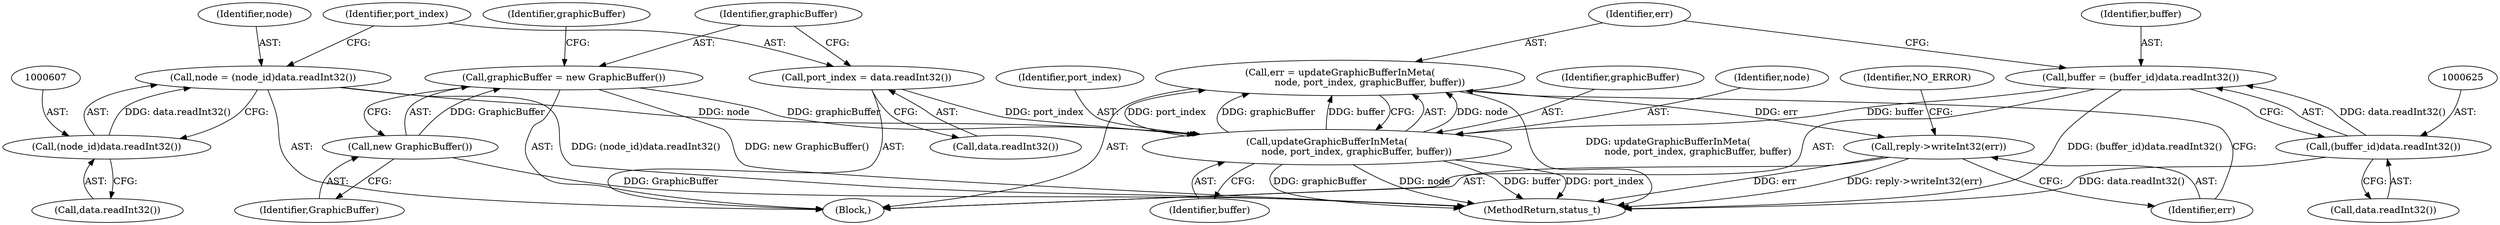 digraph "0_Android_1171e7c047bf79e7c93342bb6a812c9edd86aa84@API" {
"1000628" [label="(Call,err = updateGraphicBufferInMeta(\n                    node, port_index, graphicBuffer, buffer))"];
"1000630" [label="(Call,updateGraphicBufferInMeta(\n                    node, port_index, graphicBuffer, buffer))"];
"1000604" [label="(Call,node = (node_id)data.readInt32())"];
"1000606" [label="(Call,(node_id)data.readInt32())"];
"1000610" [label="(Call,port_index = data.readInt32())"];
"1000614" [label="(Call,graphicBuffer = new GraphicBuffer())"];
"1000616" [label="(Call,new GraphicBuffer())"];
"1000622" [label="(Call,buffer = (buffer_id)data.readInt32())"];
"1000624" [label="(Call,(buffer_id)data.readInt32())"];
"1000635" [label="(Call,reply->writeInt32(err))"];
"1000617" [label="(Identifier,GraphicBuffer)"];
"1000629" [label="(Identifier,err)"];
"1000605" [label="(Identifier,node)"];
"1000604" [label="(Call,node = (node_id)data.readInt32())"];
"1000636" [label="(Identifier,err)"];
"1000630" [label="(Call,updateGraphicBufferInMeta(\n                    node, port_index, graphicBuffer, buffer))"];
"1000632" [label="(Identifier,port_index)"];
"1000638" [label="(Identifier,NO_ERROR)"];
"1000610" [label="(Call,port_index = data.readInt32())"];
"1000628" [label="(Call,err = updateGraphicBufferInMeta(\n                    node, port_index, graphicBuffer, buffer))"];
"1000614" [label="(Call,graphicBuffer = new GraphicBuffer())"];
"1000616" [label="(Call,new GraphicBuffer())"];
"1000615" [label="(Identifier,graphicBuffer)"];
"1000620" [label="(Identifier,graphicBuffer)"];
"1001075" [label="(MethodReturn,status_t)"];
"1000606" [label="(Call,(node_id)data.readInt32())"];
"1000598" [label="(Block,)"];
"1000608" [label="(Call,data.readInt32())"];
"1000635" [label="(Call,reply->writeInt32(err))"];
"1000634" [label="(Identifier,buffer)"];
"1000633" [label="(Identifier,graphicBuffer)"];
"1000624" [label="(Call,(buffer_id)data.readInt32())"];
"1000631" [label="(Identifier,node)"];
"1000611" [label="(Identifier,port_index)"];
"1000612" [label="(Call,data.readInt32())"];
"1000622" [label="(Call,buffer = (buffer_id)data.readInt32())"];
"1000626" [label="(Call,data.readInt32())"];
"1000623" [label="(Identifier,buffer)"];
"1000628" -> "1000598"  [label="AST: "];
"1000628" -> "1000630"  [label="CFG: "];
"1000629" -> "1000628"  [label="AST: "];
"1000630" -> "1000628"  [label="AST: "];
"1000636" -> "1000628"  [label="CFG: "];
"1000628" -> "1001075"  [label="DDG: updateGraphicBufferInMeta(\n                    node, port_index, graphicBuffer, buffer)"];
"1000630" -> "1000628"  [label="DDG: node"];
"1000630" -> "1000628"  [label="DDG: port_index"];
"1000630" -> "1000628"  [label="DDG: graphicBuffer"];
"1000630" -> "1000628"  [label="DDG: buffer"];
"1000628" -> "1000635"  [label="DDG: err"];
"1000630" -> "1000634"  [label="CFG: "];
"1000631" -> "1000630"  [label="AST: "];
"1000632" -> "1000630"  [label="AST: "];
"1000633" -> "1000630"  [label="AST: "];
"1000634" -> "1000630"  [label="AST: "];
"1000630" -> "1001075"  [label="DDG: port_index"];
"1000630" -> "1001075"  [label="DDG: graphicBuffer"];
"1000630" -> "1001075"  [label="DDG: node"];
"1000630" -> "1001075"  [label="DDG: buffer"];
"1000604" -> "1000630"  [label="DDG: node"];
"1000610" -> "1000630"  [label="DDG: port_index"];
"1000614" -> "1000630"  [label="DDG: graphicBuffer"];
"1000622" -> "1000630"  [label="DDG: buffer"];
"1000604" -> "1000598"  [label="AST: "];
"1000604" -> "1000606"  [label="CFG: "];
"1000605" -> "1000604"  [label="AST: "];
"1000606" -> "1000604"  [label="AST: "];
"1000611" -> "1000604"  [label="CFG: "];
"1000604" -> "1001075"  [label="DDG: (node_id)data.readInt32()"];
"1000606" -> "1000604"  [label="DDG: data.readInt32()"];
"1000606" -> "1000608"  [label="CFG: "];
"1000607" -> "1000606"  [label="AST: "];
"1000608" -> "1000606"  [label="AST: "];
"1000610" -> "1000598"  [label="AST: "];
"1000610" -> "1000612"  [label="CFG: "];
"1000611" -> "1000610"  [label="AST: "];
"1000612" -> "1000610"  [label="AST: "];
"1000615" -> "1000610"  [label="CFG: "];
"1000614" -> "1000598"  [label="AST: "];
"1000614" -> "1000616"  [label="CFG: "];
"1000615" -> "1000614"  [label="AST: "];
"1000616" -> "1000614"  [label="AST: "];
"1000620" -> "1000614"  [label="CFG: "];
"1000614" -> "1001075"  [label="DDG: new GraphicBuffer()"];
"1000616" -> "1000614"  [label="DDG: GraphicBuffer"];
"1000616" -> "1000617"  [label="CFG: "];
"1000617" -> "1000616"  [label="AST: "];
"1000616" -> "1001075"  [label="DDG: GraphicBuffer"];
"1000622" -> "1000598"  [label="AST: "];
"1000622" -> "1000624"  [label="CFG: "];
"1000623" -> "1000622"  [label="AST: "];
"1000624" -> "1000622"  [label="AST: "];
"1000629" -> "1000622"  [label="CFG: "];
"1000622" -> "1001075"  [label="DDG: (buffer_id)data.readInt32()"];
"1000624" -> "1000622"  [label="DDG: data.readInt32()"];
"1000624" -> "1000626"  [label="CFG: "];
"1000625" -> "1000624"  [label="AST: "];
"1000626" -> "1000624"  [label="AST: "];
"1000624" -> "1001075"  [label="DDG: data.readInt32()"];
"1000635" -> "1000598"  [label="AST: "];
"1000635" -> "1000636"  [label="CFG: "];
"1000636" -> "1000635"  [label="AST: "];
"1000638" -> "1000635"  [label="CFG: "];
"1000635" -> "1001075"  [label="DDG: reply->writeInt32(err)"];
"1000635" -> "1001075"  [label="DDG: err"];
}
